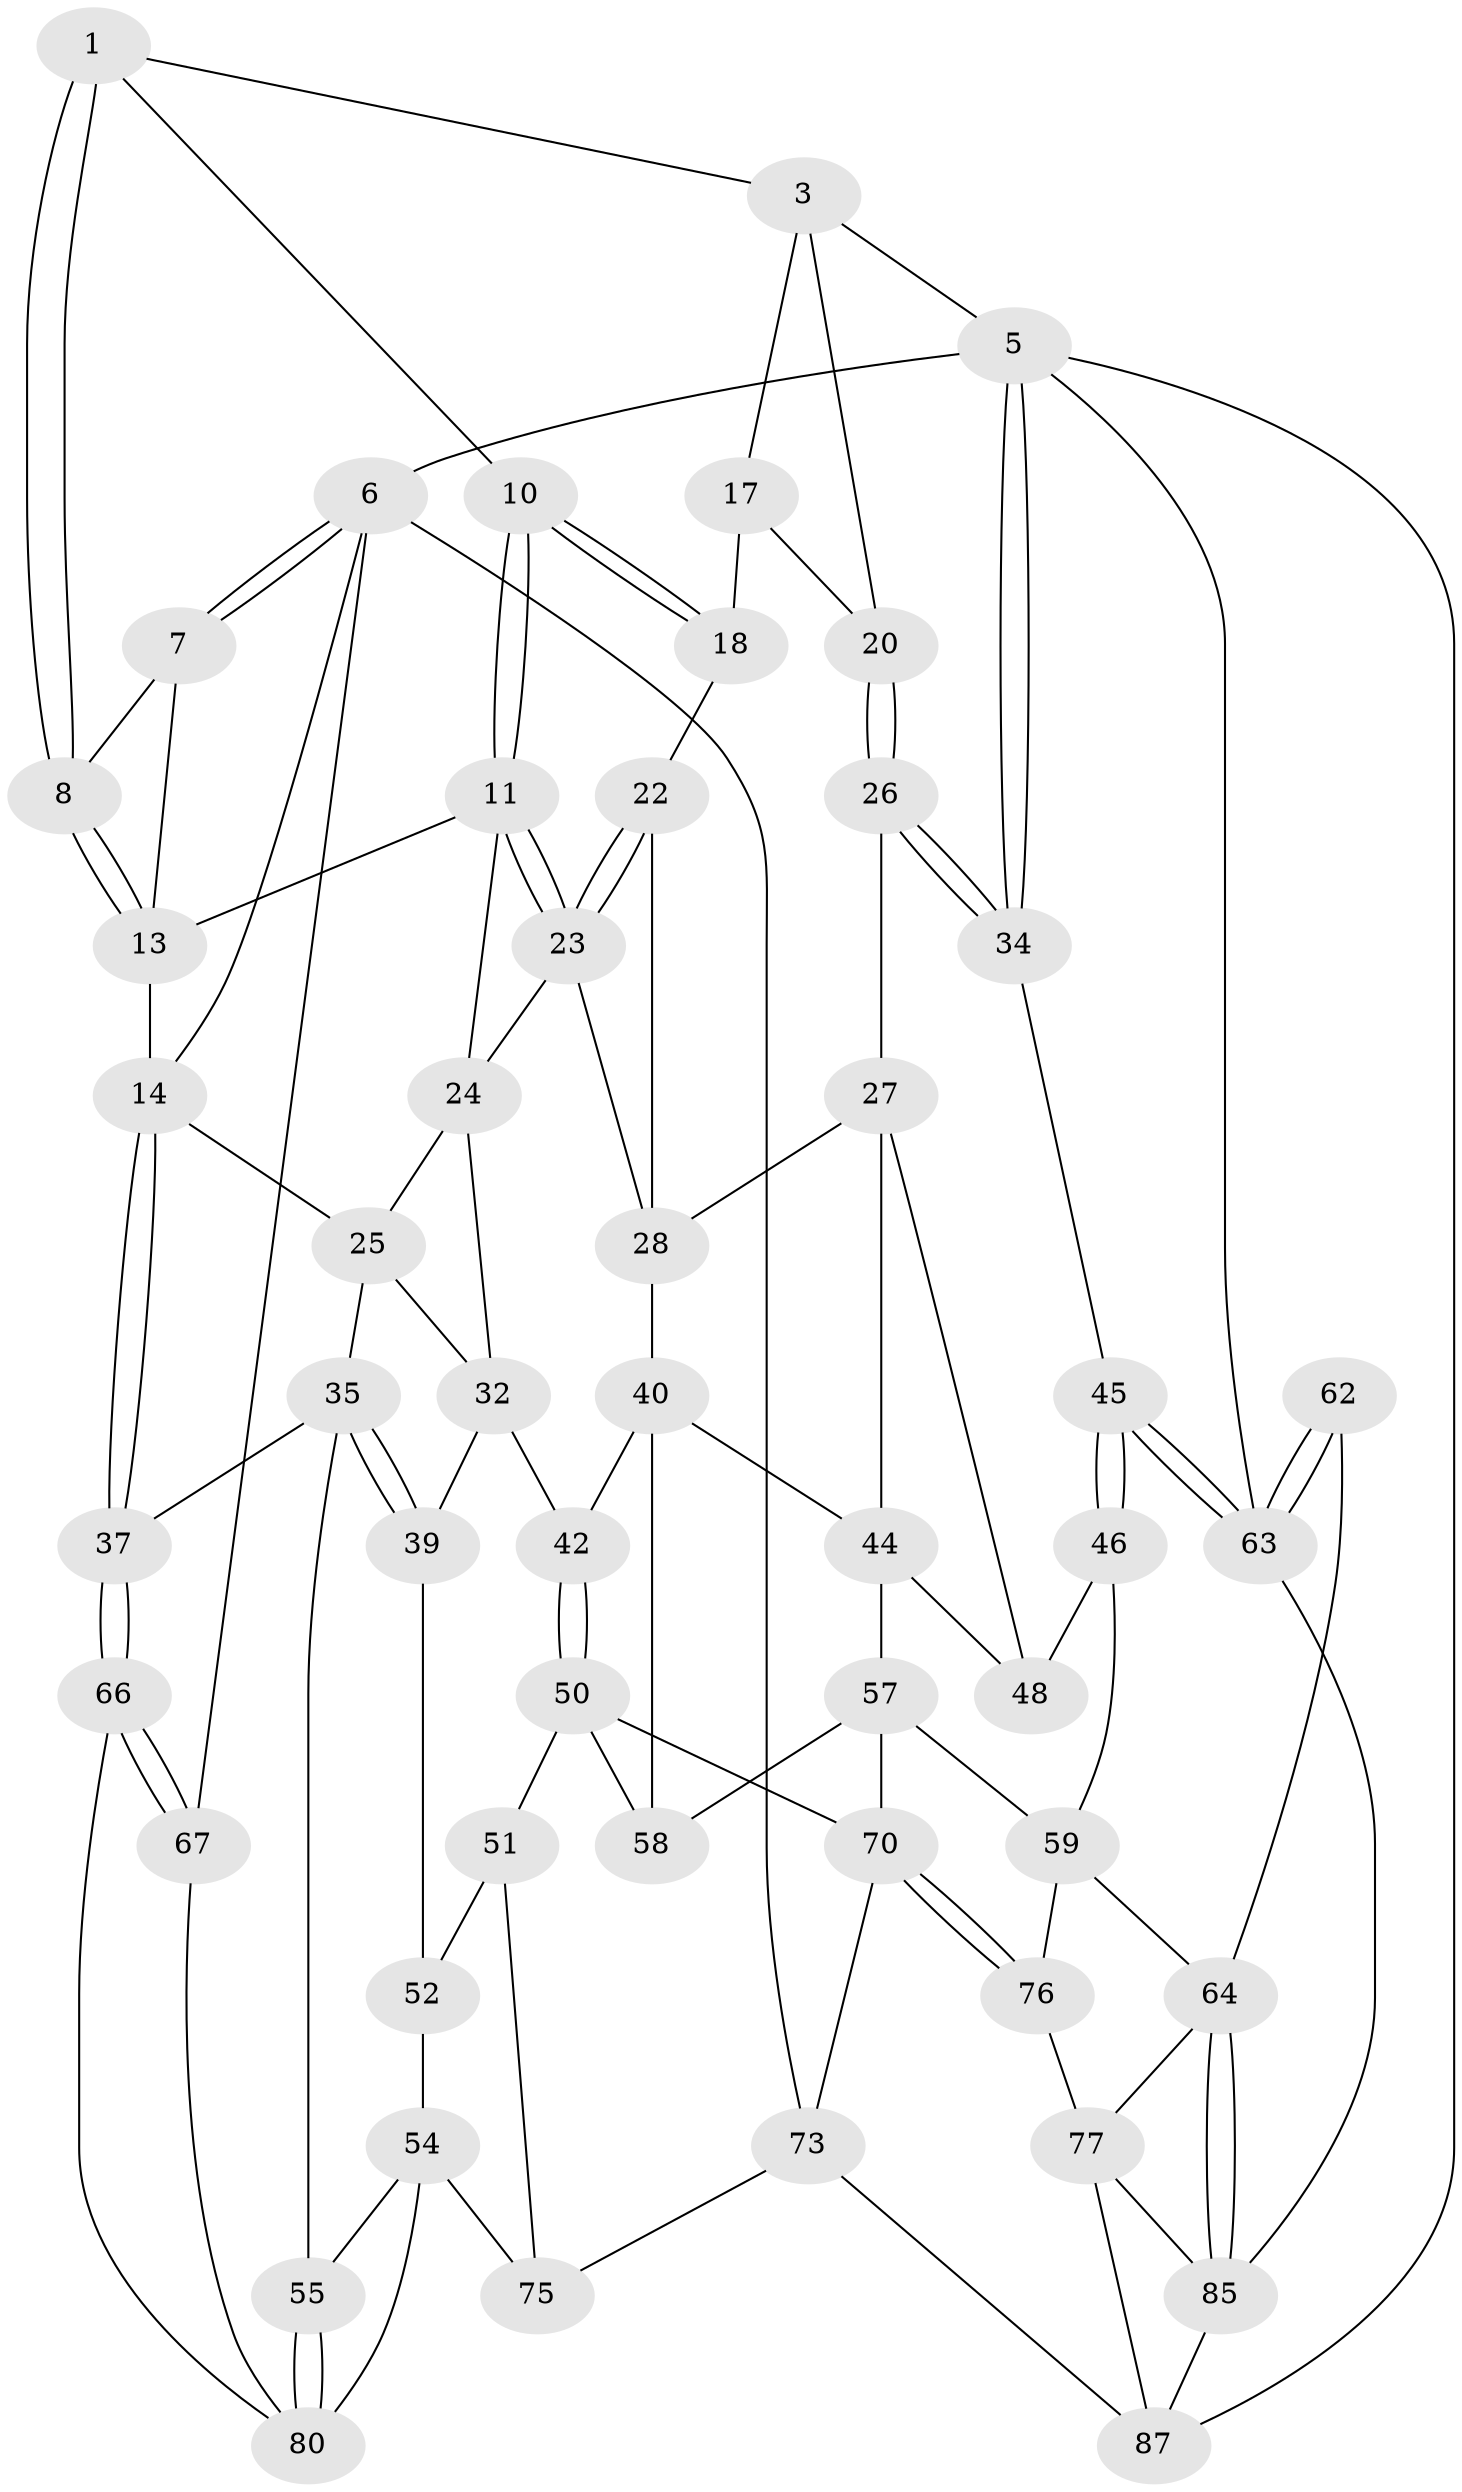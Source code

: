 // Generated by graph-tools (version 1.1) at 2025/52/02/27/25 19:52:39]
// undirected, 52 vertices, 113 edges
graph export_dot {
graph [start="1"]
  node [color=gray90,style=filled];
  1 [pos="+0.2753441281913132+0",super="+2"];
  3 [pos="+0.6133697049486939+0",super="+4"];
  5 [pos="+1+0",super="+84"];
  6 [pos="+0+0",super="+68"];
  7 [pos="+0.21571389739460817+0",super="+9"];
  8 [pos="+0.21287308881153888+0.05451103472843245"];
  10 [pos="+0.33553047934632885+0.1871832987122139"];
  11 [pos="+0.32942509755926297+0.19955363107652624",super="+12"];
  13 [pos="+0.2714774095195537+0.15529636504735633",super="+16"];
  14 [pos="+0+0.03064571875643416",super="+15"];
  17 [pos="+0.6216352124279412+0",super="+19"];
  18 [pos="+0.5278637155877863+0.07204070790945519",super="+21"];
  20 [pos="+0.7903939319859359+0.19362268479983077"];
  22 [pos="+0.5406128266711641+0.2372342362179596"];
  23 [pos="+0.3407957673126247+0.29744654806533644",super="+29"];
  24 [pos="+0+0.12785174149822776",super="+30"];
  25 [pos="+0+0.09840526037025582",super="+33"];
  26 [pos="+0.8424769311305633+0.35009306723536177"];
  27 [pos="+0.8337021303394853+0.35739482028151276",super="+43"];
  28 [pos="+0.616679170110553+0.3003313514390848",super="+31"];
  32 [pos="+0.2818922137830656+0.33954379655906053",super="+38"];
  34 [pos="+1+0.385030851631079"];
  35 [pos="+0+0.5512705607758315",super="+36"];
  37 [pos="+0+0.5640136224064765"];
  39 [pos="+0.08036149414091848+0.551935251935894"];
  40 [pos="+0.41982872029598967+0.48336496686068836",super="+41"];
  42 [pos="+0.35547406326289777+0.6124716653075163"];
  44 [pos="+0.5125403213164659+0.49226143712055526",super="+49"];
  45 [pos="+1+0.60935782074679"];
  46 [pos="+0.8531077867360631+0.6680584203244891",super="+47"];
  48 [pos="+0.7766671215806253+0.6192171469778139"];
  50 [pos="+0.35248405087210105+0.6251765932197161",super="+69"];
  51 [pos="+0.325463673100432+0.6488189558887428",super="+72"];
  52 [pos="+0.13814626007370495+0.6036257590935721",super="+53"];
  54 [pos="+0.1610825312884057+0.7504764713243068",super="+81"];
  55 [pos="+0.15941847282975033+0.750136815045341",super="+56"];
  57 [pos="+0.6436830252448846+0.6888123168215182",super="+61"];
  58 [pos="+0.5835473909878799+0.7218787139532709"];
  59 [pos="+0.8196212203017827+0.7395119484111526",super="+60"];
  62 [pos="+0.9481633491721873+0.7481715338778069"];
  63 [pos="+1+0.6657894450060311",super="+83"];
  64 [pos="+0.8713012810640238+0.8058845278561385",super="+65"];
  66 [pos="+0+1",super="+79"];
  67 [pos="+0+1"];
  70 [pos="+0.6389496369340582+0.8736371670409538",super="+71"];
  73 [pos="+0.4656632077762682+1",super="+74"];
  75 [pos="+0.26382740446442765+0.929962695118831"];
  76 [pos="+0.7302354031105139+0.8498638658425451"];
  77 [pos="+0.8284962178006492+0.853177760935604",super="+78"];
  80 [pos="+0.06318920155736452+0.8469800477693429",super="+82"];
  85 [pos="+1+1",super="+86"];
  87 [pos="+0.7431961960897944+1",super="+88"];
  1 -- 8;
  1 -- 8;
  1 -- 10;
  1 -- 3;
  3 -- 17;
  3 -- 20;
  3 -- 5;
  5 -- 6 [weight=2];
  5 -- 34;
  5 -- 34;
  5 -- 87;
  5 -- 63;
  6 -- 7;
  6 -- 7;
  6 -- 14;
  6 -- 73;
  6 -- 67;
  7 -- 8;
  7 -- 13;
  8 -- 13;
  8 -- 13;
  10 -- 11;
  10 -- 11;
  10 -- 18;
  10 -- 18;
  11 -- 23;
  11 -- 23;
  11 -- 24;
  11 -- 13;
  13 -- 14;
  14 -- 37;
  14 -- 37;
  14 -- 25;
  17 -- 18 [weight=2];
  17 -- 20;
  18 -- 22;
  20 -- 26;
  20 -- 26;
  22 -- 23;
  22 -- 23;
  22 -- 28;
  23 -- 24;
  23 -- 28;
  24 -- 25;
  24 -- 32;
  25 -- 32;
  25 -- 35;
  26 -- 27;
  26 -- 34;
  26 -- 34;
  27 -- 28;
  27 -- 48;
  27 -- 44;
  28 -- 40;
  32 -- 42;
  32 -- 39;
  34 -- 45;
  35 -- 39;
  35 -- 39;
  35 -- 37;
  35 -- 55;
  37 -- 66;
  37 -- 66;
  39 -- 52;
  40 -- 44;
  40 -- 42;
  40 -- 58;
  42 -- 50;
  42 -- 50;
  44 -- 48;
  44 -- 57;
  45 -- 46;
  45 -- 46;
  45 -- 63;
  45 -- 63;
  46 -- 48;
  46 -- 59;
  50 -- 51;
  50 -- 58;
  50 -- 70;
  51 -- 52 [weight=2];
  51 -- 75;
  52 -- 54;
  54 -- 55;
  54 -- 80;
  54 -- 75;
  55 -- 80;
  55 -- 80;
  57 -- 58;
  57 -- 59;
  57 -- 70;
  59 -- 76;
  59 -- 64;
  62 -- 63;
  62 -- 63;
  62 -- 64;
  63 -- 85;
  64 -- 85;
  64 -- 85;
  64 -- 77;
  66 -- 67;
  66 -- 67;
  66 -- 80;
  67 -- 80;
  70 -- 76;
  70 -- 76;
  70 -- 73;
  73 -- 75;
  73 -- 87;
  76 -- 77;
  77 -- 87;
  77 -- 85;
  85 -- 87;
}
